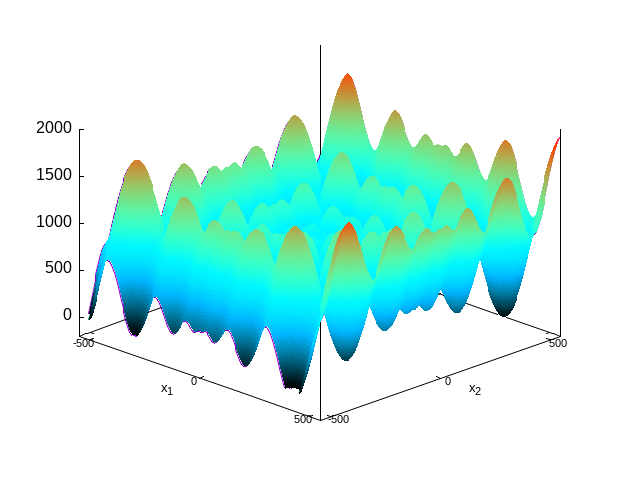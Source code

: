 #!/usr/bin/gnuplot -persist

set terminal png
set output "schwefel.png"
set xlabel "x_1" font ",10"
set ylabel "x_2" font ",10"
unset border
set border 1+2+4+8+16+32+64
set hidden3d
set pm3d
set palette rgb 31,13,32
set isosamples 250
set view 60, 45, 1, 1
unset key
set xtics -500, 500, 500 font ",8"
set ytics -500, 500, 500 font ",8"
set xrange [-550:550]
set yrange [-550:550]
set zrange [0:2000]
set xyplane 0.1
unset colorbox
splot (2*418.9829) - (x*sin(sqrt(abs(x))) + y*sin(sqrt(abs(y))))